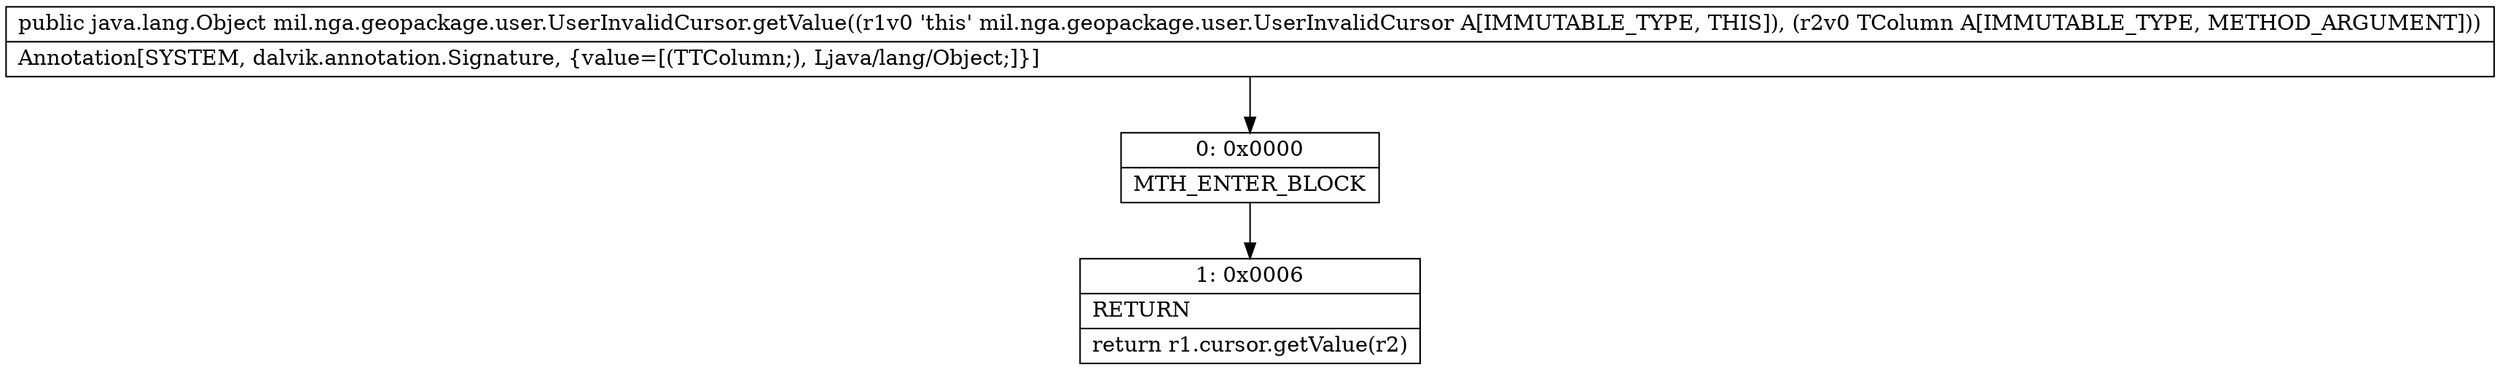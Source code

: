 digraph "CFG formil.nga.geopackage.user.UserInvalidCursor.getValue(Lmil\/nga\/geopackage\/user\/UserColumn;)Ljava\/lang\/Object;" {
Node_0 [shape=record,label="{0\:\ 0x0000|MTH_ENTER_BLOCK\l}"];
Node_1 [shape=record,label="{1\:\ 0x0006|RETURN\l|return r1.cursor.getValue(r2)\l}"];
MethodNode[shape=record,label="{public java.lang.Object mil.nga.geopackage.user.UserInvalidCursor.getValue((r1v0 'this' mil.nga.geopackage.user.UserInvalidCursor A[IMMUTABLE_TYPE, THIS]), (r2v0 TColumn A[IMMUTABLE_TYPE, METHOD_ARGUMENT]))  | Annotation[SYSTEM, dalvik.annotation.Signature, \{value=[(TTColumn;), Ljava\/lang\/Object;]\}]\l}"];
MethodNode -> Node_0;
Node_0 -> Node_1;
}

